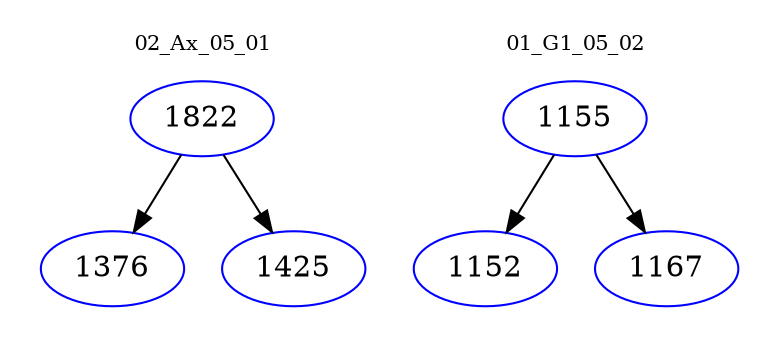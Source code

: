 digraph{
subgraph cluster_0 {
color = white
label = "02_Ax_05_01";
fontsize=10;
T0_1822 [label="1822", color="blue"]
T0_1822 -> T0_1376 [color="black"]
T0_1376 [label="1376", color="blue"]
T0_1822 -> T0_1425 [color="black"]
T0_1425 [label="1425", color="blue"]
}
subgraph cluster_1 {
color = white
label = "01_G1_05_02";
fontsize=10;
T1_1155 [label="1155", color="blue"]
T1_1155 -> T1_1152 [color="black"]
T1_1152 [label="1152", color="blue"]
T1_1155 -> T1_1167 [color="black"]
T1_1167 [label="1167", color="blue"]
}
}
